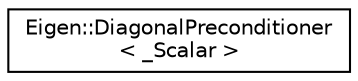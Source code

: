 digraph "Graphical Class Hierarchy"
{
  edge [fontname="Helvetica",fontsize="10",labelfontname="Helvetica",labelfontsize="10"];
  node [fontname="Helvetica",fontsize="10",shape=record];
  rankdir="LR";
  Node1 [label="Eigen::DiagonalPreconditioner\l\< _Scalar \>",height=0.2,width=0.4,color="black", fillcolor="white", style="filled",URL="$class_eigen_1_1_diagonal_preconditioner.html",tooltip="A preconditioner based on the digonal entries. "];
}
